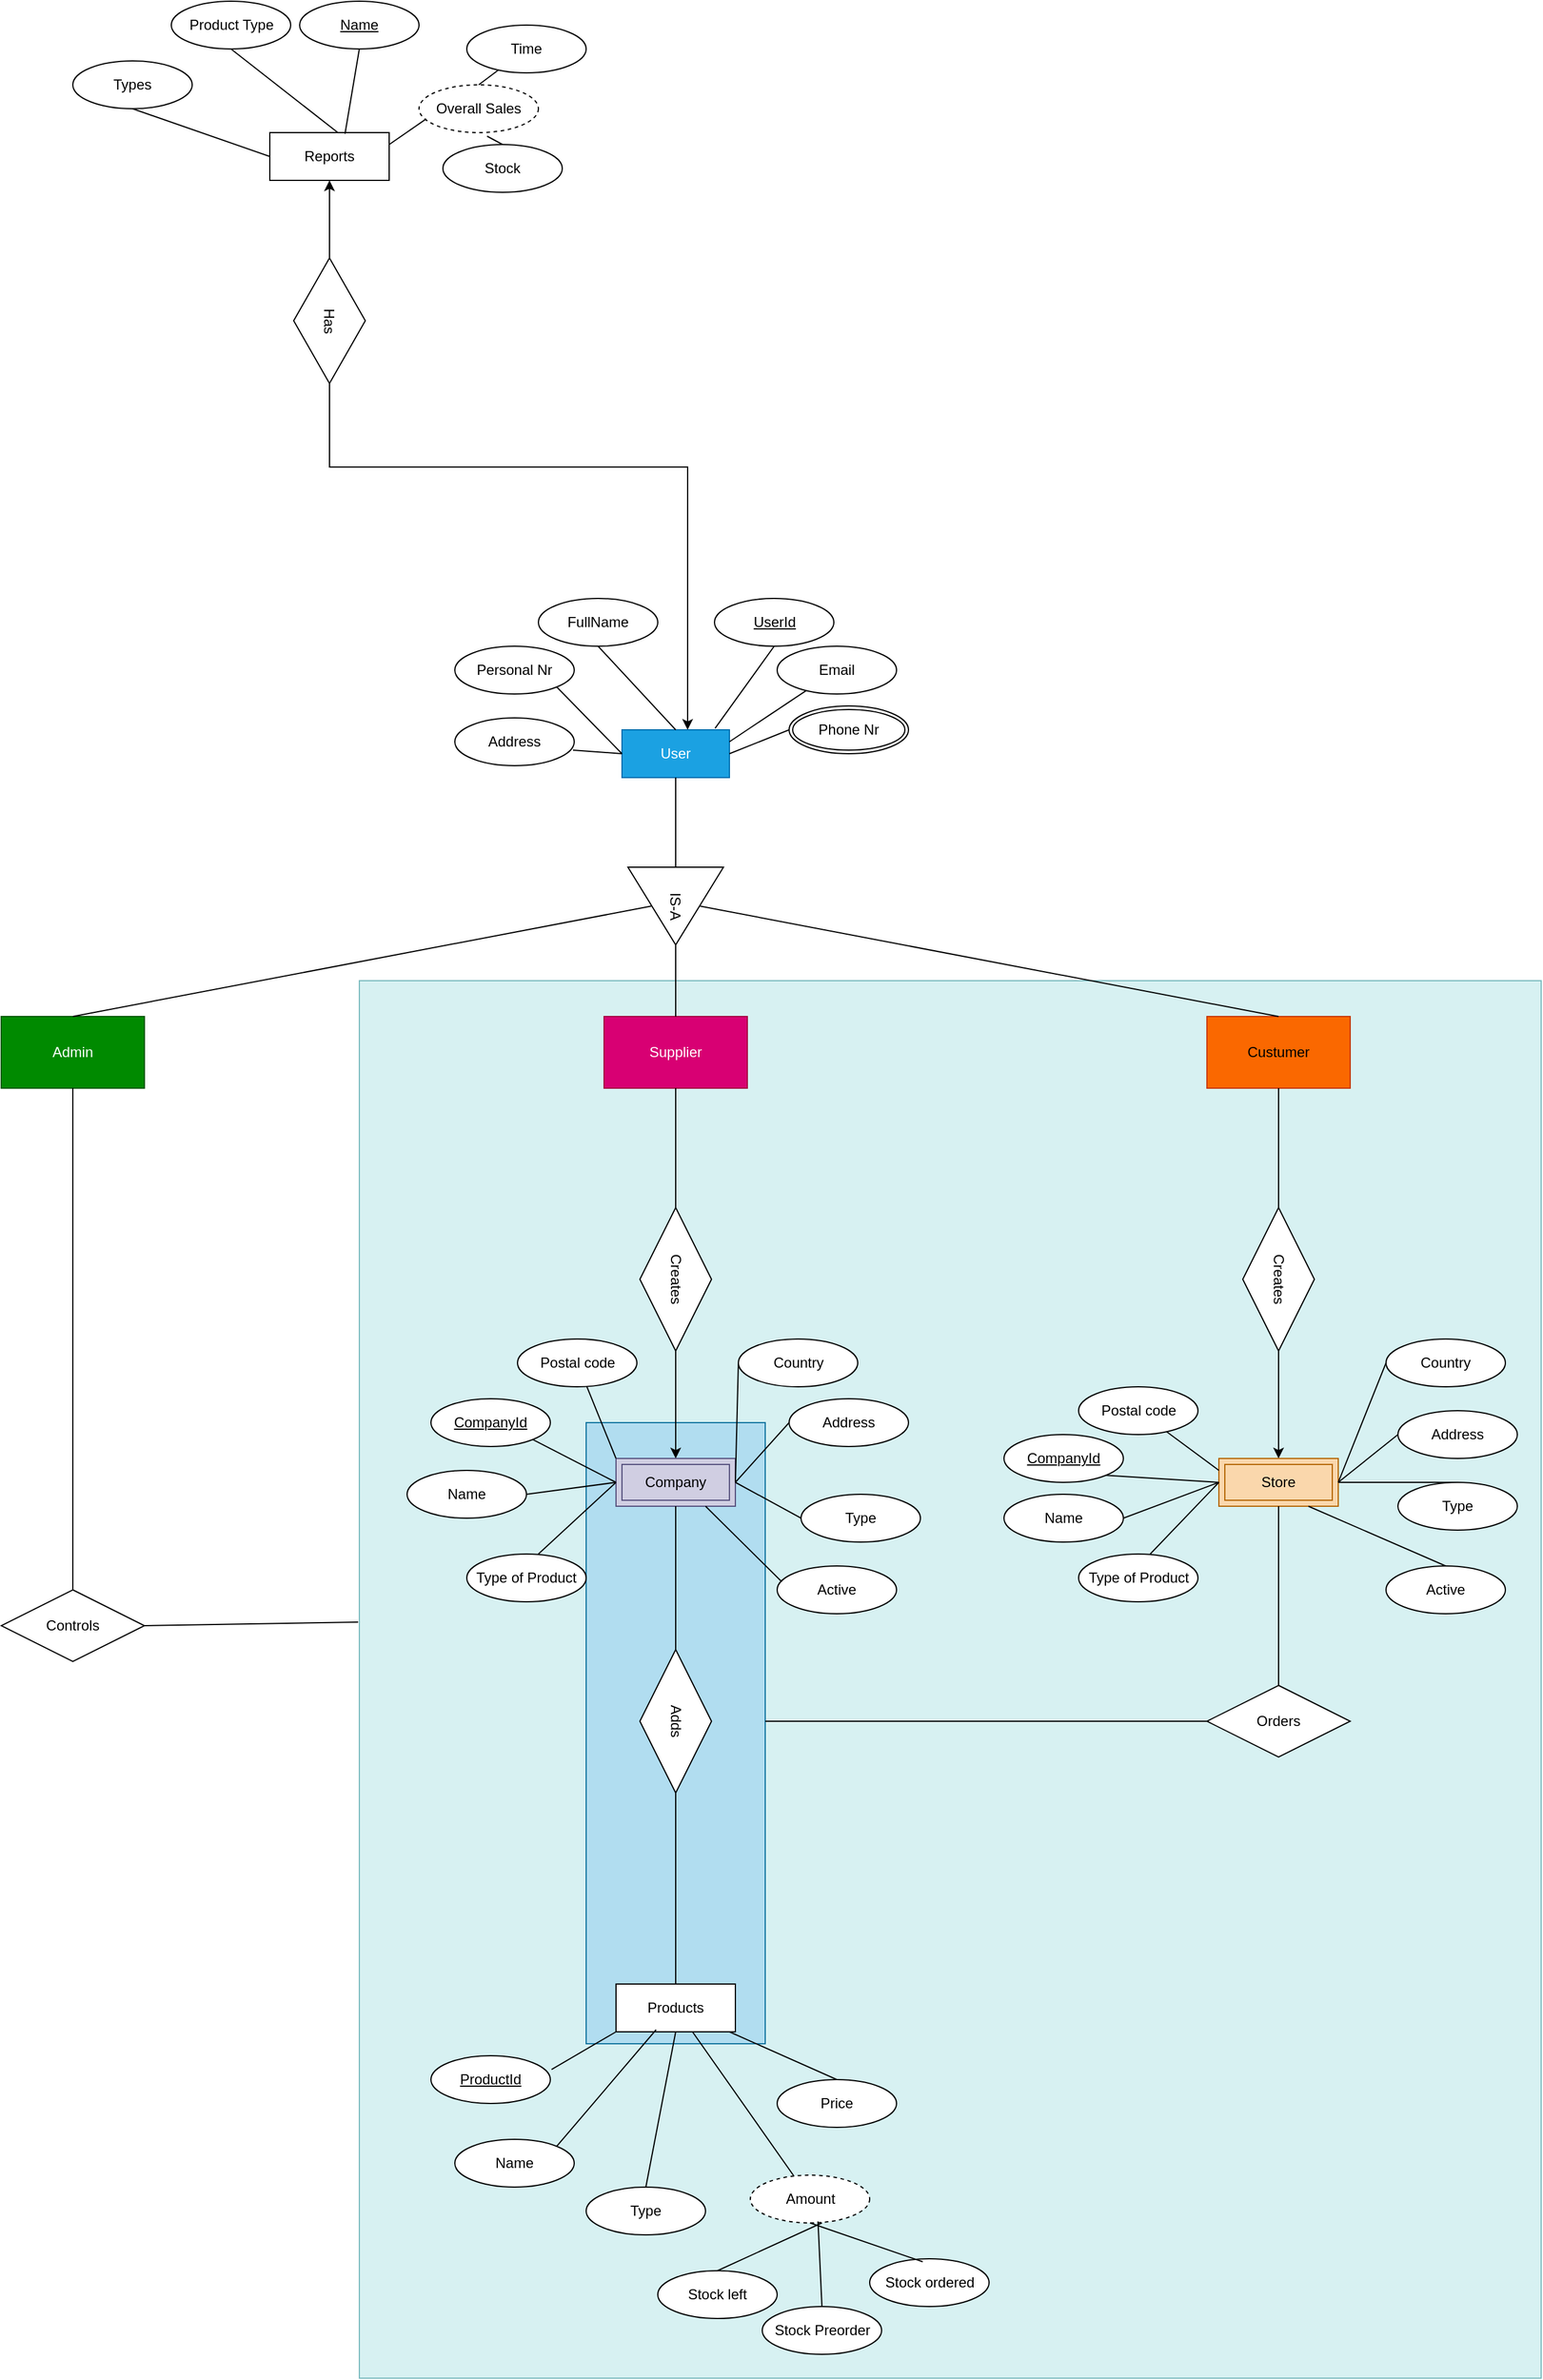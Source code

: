<mxfile version="22.0.4" type="device">
  <diagram name="Page-1" id="gkvECLHzkDA0Osc9fUNR">
    <mxGraphModel dx="3815" dy="3008" grid="1" gridSize="10" guides="1" tooltips="1" connect="1" arrows="1" fold="1" page="1" pageScale="1" pageWidth="850" pageHeight="1100" math="0" shadow="0">
      <root>
        <mxCell id="0" />
        <mxCell id="1" parent="0" />
        <mxCell id="TotqGo9eTT_ibzo0r7ut-144" value="" style="rounded=0;whiteSpace=wrap;html=1;fillColor=#b0e3e6;strokeColor=#0e8088;opacity=50;" vertex="1" parent="1">
          <mxGeometry x="140" y="590" width="990" height="1170" as="geometry" />
        </mxCell>
        <mxCell id="TotqGo9eTT_ibzo0r7ut-122" value="" style="rounded=0;whiteSpace=wrap;html=1;fillColor=#b1ddf0;strokeColor=#10739e;" vertex="1" parent="1">
          <mxGeometry x="330" y="960" width="150" height="520" as="geometry" />
        </mxCell>
        <mxCell id="TotqGo9eTT_ibzo0r7ut-2" value="User" style="rounded=0;whiteSpace=wrap;html=1;fillColor=#1ba1e2;strokeColor=#006EAF;fontColor=#ffffff;" vertex="1" parent="1">
          <mxGeometry x="360" y="380" width="90" height="40" as="geometry" />
        </mxCell>
        <mxCell id="TotqGo9eTT_ibzo0r7ut-3" value="IS-A" style="triangle;whiteSpace=wrap;html=1;rotation=90;" vertex="1" parent="1">
          <mxGeometry x="372.5" y="487.5" width="65" height="80" as="geometry" />
        </mxCell>
        <mxCell id="TotqGo9eTT_ibzo0r7ut-4" value="" style="endArrow=none;html=1;rounded=0;entryX=0.5;entryY=1;entryDx=0;entryDy=0;exitX=0;exitY=0.5;exitDx=0;exitDy=0;" edge="1" parent="1" source="TotqGo9eTT_ibzo0r7ut-3" target="TotqGo9eTT_ibzo0r7ut-2">
          <mxGeometry width="50" height="50" relative="1" as="geometry">
            <mxPoint x="110" y="640" as="sourcePoint" />
            <mxPoint x="160" y="590" as="targetPoint" />
          </mxGeometry>
        </mxCell>
        <mxCell id="TotqGo9eTT_ibzo0r7ut-5" value="Admin" style="rounded=0;whiteSpace=wrap;html=1;fillColor=#008a00;strokeColor=#005700;fontColor=#ffffff;" vertex="1" parent="1">
          <mxGeometry x="-160" y="620" width="120" height="60" as="geometry" />
        </mxCell>
        <mxCell id="TotqGo9eTT_ibzo0r7ut-7" value="Custumer" style="rounded=0;whiteSpace=wrap;html=1;fillColor=#fa6800;fontColor=#000000;strokeColor=#C73500;" vertex="1" parent="1">
          <mxGeometry x="850" y="620" width="120" height="60" as="geometry" />
        </mxCell>
        <mxCell id="TotqGo9eTT_ibzo0r7ut-8" value="Supplier" style="rounded=0;whiteSpace=wrap;html=1;fillColor=#d80073;fontColor=#ffffff;strokeColor=#A50040;" vertex="1" parent="1">
          <mxGeometry x="345" y="620" width="120" height="60" as="geometry" />
        </mxCell>
        <mxCell id="TotqGo9eTT_ibzo0r7ut-9" value="" style="endArrow=none;html=1;rounded=0;entryX=0.5;entryY=0;entryDx=0;entryDy=0;exitX=0.5;exitY=0;exitDx=0;exitDy=0;" edge="1" parent="1" source="TotqGo9eTT_ibzo0r7ut-3" target="TotqGo9eTT_ibzo0r7ut-7">
          <mxGeometry width="50" height="50" relative="1" as="geometry">
            <mxPoint x="415" y="505" as="sourcePoint" />
            <mxPoint x="415" y="430" as="targetPoint" />
          </mxGeometry>
        </mxCell>
        <mxCell id="TotqGo9eTT_ibzo0r7ut-10" value="" style="endArrow=none;html=1;rounded=0;entryX=1;entryY=0.5;entryDx=0;entryDy=0;exitX=0.5;exitY=0;exitDx=0;exitDy=0;" edge="1" parent="1" source="TotqGo9eTT_ibzo0r7ut-8" target="TotqGo9eTT_ibzo0r7ut-3">
          <mxGeometry width="50" height="50" relative="1" as="geometry">
            <mxPoint x="425" y="515" as="sourcePoint" />
            <mxPoint x="425" y="440" as="targetPoint" />
          </mxGeometry>
        </mxCell>
        <mxCell id="TotqGo9eTT_ibzo0r7ut-11" value="" style="endArrow=none;html=1;rounded=0;entryX=0.5;entryY=0;entryDx=0;entryDy=0;exitX=0.5;exitY=1;exitDx=0;exitDy=0;" edge="1" parent="1" source="TotqGo9eTT_ibzo0r7ut-3" target="TotqGo9eTT_ibzo0r7ut-5">
          <mxGeometry width="50" height="50" relative="1" as="geometry">
            <mxPoint x="435" y="525" as="sourcePoint" />
            <mxPoint x="435" y="450" as="targetPoint" />
          </mxGeometry>
        </mxCell>
        <mxCell id="TotqGo9eTT_ibzo0r7ut-17" value="FullName" style="ellipse;whiteSpace=wrap;html=1;align=center;" vertex="1" parent="1">
          <mxGeometry x="290" y="270" width="100" height="40" as="geometry" />
        </mxCell>
        <mxCell id="TotqGo9eTT_ibzo0r7ut-18" value="UserId" style="ellipse;whiteSpace=wrap;html=1;align=center;fontStyle=4;" vertex="1" parent="1">
          <mxGeometry x="437.5" y="270" width="100" height="40" as="geometry" />
        </mxCell>
        <mxCell id="TotqGo9eTT_ibzo0r7ut-19" value="Email" style="ellipse;whiteSpace=wrap;html=1;align=center;" vertex="1" parent="1">
          <mxGeometry x="490" y="310" width="100" height="40" as="geometry" />
        </mxCell>
        <mxCell id="TotqGo9eTT_ibzo0r7ut-20" value="Personal Nr" style="ellipse;whiteSpace=wrap;html=1;align=center;" vertex="1" parent="1">
          <mxGeometry x="220" y="310" width="100" height="40" as="geometry" />
        </mxCell>
        <mxCell id="TotqGo9eTT_ibzo0r7ut-23" value="Address" style="ellipse;whiteSpace=wrap;html=1;align=center;" vertex="1" parent="1">
          <mxGeometry x="220" y="370" width="100" height="40" as="geometry" />
        </mxCell>
        <mxCell id="TotqGo9eTT_ibzo0r7ut-24" value="" style="endArrow=none;html=1;rounded=0;exitX=0.5;exitY=1;exitDx=0;exitDy=0;entryX=0.867;entryY=-0.033;entryDx=0;entryDy=0;entryPerimeter=0;" edge="1" parent="1" source="TotqGo9eTT_ibzo0r7ut-18" target="TotqGo9eTT_ibzo0r7ut-2">
          <mxGeometry width="50" height="50" relative="1" as="geometry">
            <mxPoint x="435" y="538" as="sourcePoint" />
            <mxPoint x="700" y="630" as="targetPoint" />
          </mxGeometry>
        </mxCell>
        <mxCell id="TotqGo9eTT_ibzo0r7ut-28" value="" style="endArrow=none;html=1;rounded=0;exitX=0.5;exitY=1;exitDx=0;exitDy=0;entryX=0.5;entryY=0;entryDx=0;entryDy=0;" edge="1" parent="1" source="TotqGo9eTT_ibzo0r7ut-17" target="TotqGo9eTT_ibzo0r7ut-2">
          <mxGeometry width="50" height="50" relative="1" as="geometry">
            <mxPoint x="420" y="230" as="sourcePoint" />
            <mxPoint x="420" y="390" as="targetPoint" />
          </mxGeometry>
        </mxCell>
        <mxCell id="TotqGo9eTT_ibzo0r7ut-30" value="" style="endArrow=none;html=1;rounded=0;exitX=0;exitY=0.5;exitDx=0;exitDy=0;" edge="1" parent="1" source="TotqGo9eTT_ibzo0r7ut-34">
          <mxGeometry width="50" height="50" relative="1" as="geometry">
            <mxPoint x="530" y="310" as="sourcePoint" />
            <mxPoint x="450" y="400" as="targetPoint" />
          </mxGeometry>
        </mxCell>
        <mxCell id="TotqGo9eTT_ibzo0r7ut-31" value="" style="endArrow=none;html=1;rounded=0;entryX=1;entryY=0.25;entryDx=0;entryDy=0;" edge="1" parent="1" source="TotqGo9eTT_ibzo0r7ut-19" target="TotqGo9eTT_ibzo0r7ut-2">
          <mxGeometry width="50" height="50" relative="1" as="geometry">
            <mxPoint x="450" y="260" as="sourcePoint" />
            <mxPoint x="440" y="320" as="targetPoint" />
          </mxGeometry>
        </mxCell>
        <mxCell id="TotqGo9eTT_ibzo0r7ut-32" value="" style="endArrow=none;html=1;rounded=0;entryX=0;entryY=0.5;entryDx=0;entryDy=0;exitX=0.99;exitY=0.675;exitDx=0;exitDy=0;exitPerimeter=0;" edge="1" parent="1" source="TotqGo9eTT_ibzo0r7ut-23" target="TotqGo9eTT_ibzo0r7ut-2">
          <mxGeometry width="50" height="50" relative="1" as="geometry">
            <mxPoint x="280" y="400" as="sourcePoint" />
            <mxPoint x="415" y="390" as="targetPoint" />
          </mxGeometry>
        </mxCell>
        <mxCell id="TotqGo9eTT_ibzo0r7ut-33" value="" style="endArrow=none;html=1;rounded=0;exitX=1;exitY=1;exitDx=0;exitDy=0;" edge="1" parent="1" source="TotqGo9eTT_ibzo0r7ut-20">
          <mxGeometry width="50" height="50" relative="1" as="geometry">
            <mxPoint x="280" y="250" as="sourcePoint" />
            <mxPoint x="360" y="400" as="targetPoint" />
          </mxGeometry>
        </mxCell>
        <mxCell id="TotqGo9eTT_ibzo0r7ut-34" value="Phone Nr" style="ellipse;shape=doubleEllipse;margin=3;whiteSpace=wrap;html=1;align=center;" vertex="1" parent="1">
          <mxGeometry x="500" y="360" width="100" height="40" as="geometry" />
        </mxCell>
        <mxCell id="TotqGo9eTT_ibzo0r7ut-50" style="edgeStyle=orthogonalEdgeStyle;rounded=0;orthogonalLoop=1;jettySize=auto;html=1;exitX=1;exitY=0.5;exitDx=0;exitDy=0;entryX=0.5;entryY=0;entryDx=0;entryDy=0;" edge="1" parent="1" source="TotqGo9eTT_ibzo0r7ut-41" target="TotqGo9eTT_ibzo0r7ut-47">
          <mxGeometry relative="1" as="geometry" />
        </mxCell>
        <mxCell id="TotqGo9eTT_ibzo0r7ut-41" value="Creates" style="shape=rhombus;perimeter=rhombusPerimeter;whiteSpace=wrap;html=1;align=center;rotation=90;" vertex="1" parent="1">
          <mxGeometry x="345" y="810" width="120" height="60" as="geometry" />
        </mxCell>
        <mxCell id="TotqGo9eTT_ibzo0r7ut-51" style="edgeStyle=orthogonalEdgeStyle;rounded=0;orthogonalLoop=1;jettySize=auto;html=1;exitX=1;exitY=0.5;exitDx=0;exitDy=0;entryX=0.5;entryY=0;entryDx=0;entryDy=0;" edge="1" parent="1" source="TotqGo9eTT_ibzo0r7ut-42" target="TotqGo9eTT_ibzo0r7ut-48">
          <mxGeometry relative="1" as="geometry" />
        </mxCell>
        <mxCell id="TotqGo9eTT_ibzo0r7ut-42" value="Creates" style="shape=rhombus;perimeter=rhombusPerimeter;whiteSpace=wrap;html=1;align=center;rotation=90;" vertex="1" parent="1">
          <mxGeometry x="850" y="810" width="120" height="60" as="geometry" />
        </mxCell>
        <mxCell id="TotqGo9eTT_ibzo0r7ut-43" value="" style="endArrow=none;html=1;rounded=0;entryX=0;entryY=0.5;entryDx=0;entryDy=0;exitX=0.5;exitY=1;exitDx=0;exitDy=0;" edge="1" parent="1" source="TotqGo9eTT_ibzo0r7ut-7" target="TotqGo9eTT_ibzo0r7ut-42">
          <mxGeometry width="50" height="50" relative="1" as="geometry">
            <mxPoint x="615" y="538" as="sourcePoint" />
            <mxPoint x="350" y="630" as="targetPoint" />
          </mxGeometry>
        </mxCell>
        <mxCell id="TotqGo9eTT_ibzo0r7ut-44" value="" style="endArrow=none;html=1;rounded=0;exitX=0.5;exitY=1;exitDx=0;exitDy=0;" edge="1" parent="1" source="TotqGo9eTT_ibzo0r7ut-8" target="TotqGo9eTT_ibzo0r7ut-41">
          <mxGeometry width="50" height="50" relative="1" as="geometry">
            <mxPoint x="405" y="548" as="sourcePoint" />
            <mxPoint x="140" y="640" as="targetPoint" />
          </mxGeometry>
        </mxCell>
        <mxCell id="TotqGo9eTT_ibzo0r7ut-47" value="Company" style="shape=ext;margin=3;double=1;whiteSpace=wrap;html=1;align=center;fillColor=#d0cee2;strokeColor=#56517e;" vertex="1" parent="1">
          <mxGeometry x="355" y="990" width="100" height="40" as="geometry" />
        </mxCell>
        <mxCell id="TotqGo9eTT_ibzo0r7ut-48" value="Store" style="shape=ext;margin=3;double=1;whiteSpace=wrap;html=1;align=center;fillColor=#fad7ac;strokeColor=#b46504;" vertex="1" parent="1">
          <mxGeometry x="860" y="990" width="100" height="40" as="geometry" />
        </mxCell>
        <mxCell id="TotqGo9eTT_ibzo0r7ut-52" value="CompanyId" style="ellipse;whiteSpace=wrap;html=1;align=center;fontStyle=4;" vertex="1" parent="1">
          <mxGeometry x="200" y="940" width="100" height="40" as="geometry" />
        </mxCell>
        <mxCell id="TotqGo9eTT_ibzo0r7ut-53" value="" style="endArrow=none;html=1;rounded=0;entryX=1;entryY=1;entryDx=0;entryDy=0;exitX=0;exitY=0.5;exitDx=0;exitDy=0;" edge="1" parent="1" source="TotqGo9eTT_ibzo0r7ut-47" target="TotqGo9eTT_ibzo0r7ut-52">
          <mxGeometry width="50" height="50" relative="1" as="geometry">
            <mxPoint x="260" y="1020" as="sourcePoint" />
            <mxPoint x="310" y="970" as="targetPoint" />
          </mxGeometry>
        </mxCell>
        <mxCell id="TotqGo9eTT_ibzo0r7ut-54" value="Name" style="ellipse;whiteSpace=wrap;html=1;align=center;" vertex="1" parent="1">
          <mxGeometry x="180" y="1000" width="100" height="40" as="geometry" />
        </mxCell>
        <mxCell id="TotqGo9eTT_ibzo0r7ut-55" value="Type of Product" style="ellipse;whiteSpace=wrap;html=1;align=center;" vertex="1" parent="1">
          <mxGeometry x="230" y="1070" width="100" height="40" as="geometry" />
        </mxCell>
        <mxCell id="TotqGo9eTT_ibzo0r7ut-56" value="Active" style="ellipse;whiteSpace=wrap;html=1;align=center;" vertex="1" parent="1">
          <mxGeometry x="490" y="1080" width="100" height="40" as="geometry" />
        </mxCell>
        <mxCell id="TotqGo9eTT_ibzo0r7ut-57" value="Type" style="ellipse;whiteSpace=wrap;html=1;align=center;" vertex="1" parent="1">
          <mxGeometry x="510" y="1020" width="100" height="40" as="geometry" />
        </mxCell>
        <mxCell id="TotqGo9eTT_ibzo0r7ut-58" value="Address" style="ellipse;whiteSpace=wrap;html=1;align=center;" vertex="1" parent="1">
          <mxGeometry x="500" y="940" width="100" height="40" as="geometry" />
        </mxCell>
        <mxCell id="TotqGo9eTT_ibzo0r7ut-59" value="Country" style="ellipse;whiteSpace=wrap;html=1;align=center;" vertex="1" parent="1">
          <mxGeometry x="457.5" y="890" width="100" height="40" as="geometry" />
        </mxCell>
        <mxCell id="TotqGo9eTT_ibzo0r7ut-60" value="Postal code" style="ellipse;whiteSpace=wrap;html=1;align=center;" vertex="1" parent="1">
          <mxGeometry x="272.5" y="890" width="100" height="40" as="geometry" />
        </mxCell>
        <mxCell id="TotqGo9eTT_ibzo0r7ut-61" value="" style="endArrow=none;html=1;rounded=0;exitX=0;exitY=0;exitDx=0;exitDy=0;" edge="1" parent="1" source="TotqGo9eTT_ibzo0r7ut-47" target="TotqGo9eTT_ibzo0r7ut-60">
          <mxGeometry width="50" height="50" relative="1" as="geometry">
            <mxPoint x="365" y="1020" as="sourcePoint" />
            <mxPoint x="295" y="984" as="targetPoint" />
          </mxGeometry>
        </mxCell>
        <mxCell id="TotqGo9eTT_ibzo0r7ut-62" value="" style="endArrow=none;html=1;rounded=0;exitX=0;exitY=0.5;exitDx=0;exitDy=0;entryX=1;entryY=0.5;entryDx=0;entryDy=0;" edge="1" parent="1" source="TotqGo9eTT_ibzo0r7ut-47" target="TotqGo9eTT_ibzo0r7ut-54">
          <mxGeometry width="50" height="50" relative="1" as="geometry">
            <mxPoint x="365" y="1000" as="sourcePoint" />
            <mxPoint x="340" y="940" as="targetPoint" />
          </mxGeometry>
        </mxCell>
        <mxCell id="TotqGo9eTT_ibzo0r7ut-63" value="" style="endArrow=none;html=1;rounded=0;exitX=0;exitY=0.5;exitDx=0;exitDy=0;entryX=0.6;entryY=0;entryDx=0;entryDy=0;entryPerimeter=0;" edge="1" parent="1" source="TotqGo9eTT_ibzo0r7ut-47" target="TotqGo9eTT_ibzo0r7ut-55">
          <mxGeometry width="50" height="50" relative="1" as="geometry">
            <mxPoint x="375" y="1010" as="sourcePoint" />
            <mxPoint x="350" y="950" as="targetPoint" />
          </mxGeometry>
        </mxCell>
        <mxCell id="TotqGo9eTT_ibzo0r7ut-64" value="" style="endArrow=none;html=1;rounded=0;exitX=0.75;exitY=1;exitDx=0;exitDy=0;entryX=0.039;entryY=0.331;entryDx=0;entryDy=0;entryPerimeter=0;" edge="1" parent="1" source="TotqGo9eTT_ibzo0r7ut-47" target="TotqGo9eTT_ibzo0r7ut-56">
          <mxGeometry width="50" height="50" relative="1" as="geometry">
            <mxPoint x="365" y="1020" as="sourcePoint" />
            <mxPoint x="310" y="1080" as="targetPoint" />
          </mxGeometry>
        </mxCell>
        <mxCell id="TotqGo9eTT_ibzo0r7ut-65" value="" style="endArrow=none;html=1;rounded=0;exitX=1;exitY=0.5;exitDx=0;exitDy=0;entryX=0;entryY=0.5;entryDx=0;entryDy=0;" edge="1" parent="1" source="TotqGo9eTT_ibzo0r7ut-47" target="TotqGo9eTT_ibzo0r7ut-57">
          <mxGeometry width="50" height="50" relative="1" as="geometry">
            <mxPoint x="415" y="1040" as="sourcePoint" />
            <mxPoint x="415" y="1090" as="targetPoint" />
          </mxGeometry>
        </mxCell>
        <mxCell id="TotqGo9eTT_ibzo0r7ut-66" value="" style="endArrow=none;html=1;rounded=0;exitX=1;exitY=0.5;exitDx=0;exitDy=0;entryX=0;entryY=0.5;entryDx=0;entryDy=0;" edge="1" parent="1" source="TotqGo9eTT_ibzo0r7ut-47" target="TotqGo9eTT_ibzo0r7ut-58">
          <mxGeometry width="50" height="50" relative="1" as="geometry">
            <mxPoint x="465" y="1020" as="sourcePoint" />
            <mxPoint x="525" y="1080" as="targetPoint" />
          </mxGeometry>
        </mxCell>
        <mxCell id="TotqGo9eTT_ibzo0r7ut-67" value="" style="endArrow=none;html=1;rounded=0;entryX=0;entryY=0.5;entryDx=0;entryDy=0;exitX=1;exitY=0.5;exitDx=0;exitDy=0;" edge="1" parent="1" source="TotqGo9eTT_ibzo0r7ut-47" target="TotqGo9eTT_ibzo0r7ut-59">
          <mxGeometry width="50" height="50" relative="1" as="geometry">
            <mxPoint x="460" y="1010" as="sourcePoint" />
            <mxPoint x="500" y="1030" as="targetPoint" />
          </mxGeometry>
        </mxCell>
        <mxCell id="TotqGo9eTT_ibzo0r7ut-71" value="CompanyId" style="ellipse;whiteSpace=wrap;html=1;align=center;fontStyle=4;" vertex="1" parent="1">
          <mxGeometry x="680" y="970" width="100" height="40" as="geometry" />
        </mxCell>
        <mxCell id="TotqGo9eTT_ibzo0r7ut-72" value="" style="endArrow=none;html=1;rounded=0;entryX=1;entryY=1;entryDx=0;entryDy=0;exitX=0;exitY=0.5;exitDx=0;exitDy=0;" edge="1" parent="1" source="TotqGo9eTT_ibzo0r7ut-48" target="TotqGo9eTT_ibzo0r7ut-71">
          <mxGeometry width="50" height="50" relative="1" as="geometry">
            <mxPoint x="825" y="1050" as="sourcePoint" />
            <mxPoint x="780" y="1010" as="targetPoint" />
          </mxGeometry>
        </mxCell>
        <mxCell id="TotqGo9eTT_ibzo0r7ut-73" value="Name" style="ellipse;whiteSpace=wrap;html=1;align=center;" vertex="1" parent="1">
          <mxGeometry x="680" y="1020" width="100" height="40" as="geometry" />
        </mxCell>
        <mxCell id="TotqGo9eTT_ibzo0r7ut-74" value="Type of Product" style="ellipse;whiteSpace=wrap;html=1;align=center;" vertex="1" parent="1">
          <mxGeometry x="742.5" y="1070" width="100" height="40" as="geometry" />
        </mxCell>
        <mxCell id="TotqGo9eTT_ibzo0r7ut-75" value="Active" style="ellipse;whiteSpace=wrap;html=1;align=center;" vertex="1" parent="1">
          <mxGeometry x="1000" y="1080" width="100" height="40" as="geometry" />
        </mxCell>
        <mxCell id="TotqGo9eTT_ibzo0r7ut-76" value="Type" style="ellipse;whiteSpace=wrap;html=1;align=center;" vertex="1" parent="1">
          <mxGeometry x="1010" y="1010" width="100" height="40" as="geometry" />
        </mxCell>
        <mxCell id="TotqGo9eTT_ibzo0r7ut-77" value="Address" style="ellipse;whiteSpace=wrap;html=1;align=center;" vertex="1" parent="1">
          <mxGeometry x="1010" y="950" width="100" height="40" as="geometry" />
        </mxCell>
        <mxCell id="TotqGo9eTT_ibzo0r7ut-78" value="Country" style="ellipse;whiteSpace=wrap;html=1;align=center;" vertex="1" parent="1">
          <mxGeometry x="1000" y="890" width="100" height="40" as="geometry" />
        </mxCell>
        <mxCell id="TotqGo9eTT_ibzo0r7ut-79" value="Postal code" style="ellipse;whiteSpace=wrap;html=1;align=center;" vertex="1" parent="1">
          <mxGeometry x="742.5" y="930" width="100" height="40" as="geometry" />
        </mxCell>
        <mxCell id="TotqGo9eTT_ibzo0r7ut-80" value="" style="endArrow=none;html=1;rounded=0;exitX=0;exitY=0.25;exitDx=0;exitDy=0;" edge="1" parent="1" source="TotqGo9eTT_ibzo0r7ut-48" target="TotqGo9eTT_ibzo0r7ut-79">
          <mxGeometry width="50" height="50" relative="1" as="geometry">
            <mxPoint x="825" y="1030" as="sourcePoint" />
            <mxPoint x="765" y="1024" as="targetPoint" />
          </mxGeometry>
        </mxCell>
        <mxCell id="TotqGo9eTT_ibzo0r7ut-81" value="" style="endArrow=none;html=1;rounded=0;exitX=0;exitY=0.5;exitDx=0;exitDy=0;entryX=1;entryY=0.5;entryDx=0;entryDy=0;" edge="1" parent="1" source="TotqGo9eTT_ibzo0r7ut-48" target="TotqGo9eTT_ibzo0r7ut-73">
          <mxGeometry width="50" height="50" relative="1" as="geometry">
            <mxPoint x="825" y="1050" as="sourcePoint" />
            <mxPoint x="810" y="980" as="targetPoint" />
          </mxGeometry>
        </mxCell>
        <mxCell id="TotqGo9eTT_ibzo0r7ut-82" value="" style="endArrow=none;html=1;rounded=0;entryX=0.6;entryY=0;entryDx=0;entryDy=0;entryPerimeter=0;exitX=0;exitY=0.5;exitDx=0;exitDy=0;" edge="1" parent="1" source="TotqGo9eTT_ibzo0r7ut-48" target="TotqGo9eTT_ibzo0r7ut-74">
          <mxGeometry width="50" height="50" relative="1" as="geometry">
            <mxPoint x="860" y="1010" as="sourcePoint" />
            <mxPoint x="820" y="990" as="targetPoint" />
          </mxGeometry>
        </mxCell>
        <mxCell id="TotqGo9eTT_ibzo0r7ut-83" value="" style="endArrow=none;html=1;rounded=0;exitX=0.75;exitY=1;exitDx=0;exitDy=0;entryX=0.5;entryY=0;entryDx=0;entryDy=0;" edge="1" parent="1" source="TotqGo9eTT_ibzo0r7ut-48" target="TotqGo9eTT_ibzo0r7ut-75">
          <mxGeometry width="50" height="50" relative="1" as="geometry">
            <mxPoint x="875" y="1070" as="sourcePoint" />
            <mxPoint x="780" y="1120" as="targetPoint" />
          </mxGeometry>
        </mxCell>
        <mxCell id="TotqGo9eTT_ibzo0r7ut-84" value="" style="endArrow=none;html=1;rounded=0;entryX=0.5;entryY=0;entryDx=0;entryDy=0;exitX=1;exitY=0.5;exitDx=0;exitDy=0;" edge="1" parent="1" source="TotqGo9eTT_ibzo0r7ut-48" target="TotqGo9eTT_ibzo0r7ut-76">
          <mxGeometry width="50" height="50" relative="1" as="geometry">
            <mxPoint x="960" y="1010" as="sourcePoint" />
            <mxPoint x="950" y="1090" as="targetPoint" />
          </mxGeometry>
        </mxCell>
        <mxCell id="TotqGo9eTT_ibzo0r7ut-85" value="" style="endArrow=none;html=1;rounded=0;exitX=1;exitY=0.5;exitDx=0;exitDy=0;entryX=0;entryY=0.5;entryDx=0;entryDy=0;" edge="1" parent="1" source="TotqGo9eTT_ibzo0r7ut-48" target="TotqGo9eTT_ibzo0r7ut-77">
          <mxGeometry width="50" height="50" relative="1" as="geometry">
            <mxPoint x="990" y="1010" as="sourcePoint" />
            <mxPoint x="1060" y="1080" as="targetPoint" />
          </mxGeometry>
        </mxCell>
        <mxCell id="TotqGo9eTT_ibzo0r7ut-86" value="" style="endArrow=none;html=1;rounded=0;entryX=0;entryY=0.5;entryDx=0;entryDy=0;exitX=1;exitY=0.5;exitDx=0;exitDy=0;" edge="1" parent="1" source="TotqGo9eTT_ibzo0r7ut-48" target="TotqGo9eTT_ibzo0r7ut-78">
          <mxGeometry width="50" height="50" relative="1" as="geometry">
            <mxPoint x="990" y="1010" as="sourcePoint" />
            <mxPoint x="1035" y="1030" as="targetPoint" />
          </mxGeometry>
        </mxCell>
        <mxCell id="TotqGo9eTT_ibzo0r7ut-94" style="edgeStyle=orthogonalEdgeStyle;rounded=0;orthogonalLoop=1;jettySize=auto;html=1;exitX=0;exitY=0.5;exitDx=0;exitDy=0;" edge="1" parent="1" source="TotqGo9eTT_ibzo0r7ut-87" target="TotqGo9eTT_ibzo0r7ut-89">
          <mxGeometry relative="1" as="geometry" />
        </mxCell>
        <mxCell id="TotqGo9eTT_ibzo0r7ut-87" value="Has" style="shape=rhombus;perimeter=rhombusPerimeter;whiteSpace=wrap;html=1;align=center;rotation=90;" vertex="1" parent="1">
          <mxGeometry x="62.5" y="7.5" width="105" height="60" as="geometry" />
        </mxCell>
        <mxCell id="TotqGo9eTT_ibzo0r7ut-89" value="Reports" style="whiteSpace=wrap;html=1;align=center;" vertex="1" parent="1">
          <mxGeometry x="65" y="-120" width="100" height="40" as="geometry" />
        </mxCell>
        <mxCell id="TotqGo9eTT_ibzo0r7ut-95" value="Types" style="ellipse;whiteSpace=wrap;html=1;align=center;" vertex="1" parent="1">
          <mxGeometry x="-100" y="-180" width="100" height="40" as="geometry" />
        </mxCell>
        <mxCell id="TotqGo9eTT_ibzo0r7ut-96" value="Product Type" style="ellipse;whiteSpace=wrap;html=1;align=center;" vertex="1" parent="1">
          <mxGeometry x="-17.5" y="-230" width="100" height="40" as="geometry" />
        </mxCell>
        <mxCell id="TotqGo9eTT_ibzo0r7ut-99" value="Name" style="ellipse;whiteSpace=wrap;html=1;align=center;fontStyle=4;" vertex="1" parent="1">
          <mxGeometry x="90" y="-230" width="100" height="40" as="geometry" />
        </mxCell>
        <mxCell id="TotqGo9eTT_ibzo0r7ut-100" value="Overall Sales" style="ellipse;whiteSpace=wrap;html=1;align=center;dashed=1;" vertex="1" parent="1">
          <mxGeometry x="190" y="-160" width="100" height="40" as="geometry" />
        </mxCell>
        <mxCell id="TotqGo9eTT_ibzo0r7ut-101" value="Time" style="ellipse;whiteSpace=wrap;html=1;align=center;" vertex="1" parent="1">
          <mxGeometry x="230" y="-210" width="100" height="40" as="geometry" />
        </mxCell>
        <mxCell id="TotqGo9eTT_ibzo0r7ut-102" value="Stock" style="ellipse;whiteSpace=wrap;html=1;align=center;" vertex="1" parent="1">
          <mxGeometry x="210" y="-110" width="100" height="40" as="geometry" />
        </mxCell>
        <mxCell id="TotqGo9eTT_ibzo0r7ut-103" value="" style="endArrow=none;html=1;rounded=0;exitX=0.5;exitY=0;exitDx=0;exitDy=0;" edge="1" parent="1" source="TotqGo9eTT_ibzo0r7ut-100" target="TotqGo9eTT_ibzo0r7ut-101">
          <mxGeometry width="50" height="50" relative="1" as="geometry">
            <mxPoint x="-190" y="-220" as="sourcePoint" />
            <mxPoint x="-140" y="-270" as="targetPoint" />
          </mxGeometry>
        </mxCell>
        <mxCell id="TotqGo9eTT_ibzo0r7ut-104" value="" style="endArrow=none;html=1;rounded=0;exitX=0.57;exitY=1.075;exitDx=0;exitDy=0;entryX=0.5;entryY=0;entryDx=0;entryDy=0;exitPerimeter=0;" edge="1" parent="1" source="TotqGo9eTT_ibzo0r7ut-100" target="TotqGo9eTT_ibzo0r7ut-102">
          <mxGeometry width="50" height="50" relative="1" as="geometry">
            <mxPoint x="320" y="-180" as="sourcePoint" />
            <mxPoint x="402" y="-207" as="targetPoint" />
          </mxGeometry>
        </mxCell>
        <mxCell id="TotqGo9eTT_ibzo0r7ut-105" value="" style="endArrow=none;html=1;rounded=0;entryX=0.5;entryY=1;entryDx=0;entryDy=0;exitX=0.63;exitY=0.025;exitDx=0;exitDy=0;exitPerimeter=0;" edge="1" parent="1" source="TotqGo9eTT_ibzo0r7ut-89" target="TotqGo9eTT_ibzo0r7ut-99">
          <mxGeometry width="50" height="50" relative="1" as="geometry">
            <mxPoint x="-60" y="-250" as="sourcePoint" />
            <mxPoint x="-10" y="-300" as="targetPoint" />
          </mxGeometry>
        </mxCell>
        <mxCell id="TotqGo9eTT_ibzo0r7ut-106" value="" style="endArrow=none;html=1;rounded=0;entryX=0.06;entryY=0.714;entryDx=0;entryDy=0;exitX=1;exitY=0.25;exitDx=0;exitDy=0;entryPerimeter=0;" edge="1" parent="1" source="TotqGo9eTT_ibzo0r7ut-89" target="TotqGo9eTT_ibzo0r7ut-100">
          <mxGeometry width="50" height="50" relative="1" as="geometry">
            <mxPoint x="160" y="-130" as="sourcePoint" />
            <mxPoint x="210" y="-180" as="targetPoint" />
          </mxGeometry>
        </mxCell>
        <mxCell id="TotqGo9eTT_ibzo0r7ut-107" value="" style="endArrow=none;html=1;rounded=0;entryX=0.5;entryY=1;entryDx=0;entryDy=0;exitX=0.57;exitY=0;exitDx=0;exitDy=0;exitPerimeter=0;" edge="1" parent="1" source="TotqGo9eTT_ibzo0r7ut-89" target="TotqGo9eTT_ibzo0r7ut-96">
          <mxGeometry width="50" height="50" relative="1" as="geometry">
            <mxPoint x="138" y="-109" as="sourcePoint" />
            <mxPoint x="190" y="-220" as="targetPoint" />
          </mxGeometry>
        </mxCell>
        <mxCell id="TotqGo9eTT_ibzo0r7ut-108" value="" style="endArrow=none;html=1;rounded=0;entryX=0;entryY=0.5;entryDx=0;entryDy=0;exitX=0.5;exitY=1;exitDx=0;exitDy=0;" edge="1" parent="1" source="TotqGo9eTT_ibzo0r7ut-95" target="TotqGo9eTT_ibzo0r7ut-89">
          <mxGeometry width="50" height="50" relative="1" as="geometry">
            <mxPoint x="-190" y="-150" as="sourcePoint" />
            <mxPoint x="-140" y="-200" as="targetPoint" />
          </mxGeometry>
        </mxCell>
        <mxCell id="TotqGo9eTT_ibzo0r7ut-109" value="Adds" style="shape=rhombus;perimeter=rhombusPerimeter;whiteSpace=wrap;html=1;align=center;rotation=90;" vertex="1" parent="1">
          <mxGeometry x="345" y="1180" width="120" height="60" as="geometry" />
        </mxCell>
        <mxCell id="TotqGo9eTT_ibzo0r7ut-110" value="Orders" style="shape=rhombus;perimeter=rhombusPerimeter;whiteSpace=wrap;html=1;align=center;rotation=0;" vertex="1" parent="1">
          <mxGeometry x="850" y="1180" width="120" height="60" as="geometry" />
        </mxCell>
        <mxCell id="TotqGo9eTT_ibzo0r7ut-111" value="" style="endArrow=none;html=1;rounded=0;exitX=0;exitY=0.5;exitDx=0;exitDy=0;entryX=0.5;entryY=1;entryDx=0;entryDy=0;" edge="1" parent="1" source="TotqGo9eTT_ibzo0r7ut-109" target="TotqGo9eTT_ibzo0r7ut-47">
          <mxGeometry width="50" height="50" relative="1" as="geometry">
            <mxPoint x="200" y="1240" as="sourcePoint" />
            <mxPoint x="400" y="1060" as="targetPoint" />
          </mxGeometry>
        </mxCell>
        <mxCell id="TotqGo9eTT_ibzo0r7ut-112" value="" style="endArrow=none;html=1;rounded=0;exitX=0.5;exitY=0;exitDx=0;exitDy=0;" edge="1" parent="1" source="TotqGo9eTT_ibzo0r7ut-110" target="TotqGo9eTT_ibzo0r7ut-48">
          <mxGeometry width="50" height="50" relative="1" as="geometry">
            <mxPoint x="920" y="1140" as="sourcePoint" />
            <mxPoint x="849" y="1120" as="targetPoint" />
          </mxGeometry>
        </mxCell>
        <mxCell id="TotqGo9eTT_ibzo0r7ut-117" style="edgeStyle=orthogonalEdgeStyle;rounded=0;orthogonalLoop=1;jettySize=auto;html=1;exitX=1;exitY=0.5;exitDx=0;exitDy=0;entryX=0.611;entryY=0;entryDx=0;entryDy=0;entryPerimeter=0;" edge="1" parent="1" source="TotqGo9eTT_ibzo0r7ut-87" target="TotqGo9eTT_ibzo0r7ut-2">
          <mxGeometry relative="1" as="geometry">
            <Array as="points">
              <mxPoint x="115" y="160" />
              <mxPoint x="415" y="160" />
            </Array>
          </mxGeometry>
        </mxCell>
        <mxCell id="TotqGo9eTT_ibzo0r7ut-118" value="Products" style="whiteSpace=wrap;html=1;align=center;" vertex="1" parent="1">
          <mxGeometry x="355" y="1430" width="100" height="40" as="geometry" />
        </mxCell>
        <mxCell id="TotqGo9eTT_ibzo0r7ut-121" value="" style="endArrow=none;html=1;rounded=0;entryX=1;entryY=0.5;entryDx=0;entryDy=0;exitX=0.5;exitY=0;exitDx=0;exitDy=0;" edge="1" parent="1" source="TotqGo9eTT_ibzo0r7ut-118" target="TotqGo9eTT_ibzo0r7ut-109">
          <mxGeometry width="50" height="50" relative="1" as="geometry">
            <mxPoint x="210" y="1400" as="sourcePoint" />
            <mxPoint x="260" y="1350" as="targetPoint" />
          </mxGeometry>
        </mxCell>
        <mxCell id="TotqGo9eTT_ibzo0r7ut-123" value="" style="endArrow=none;html=1;rounded=0;entryX=0;entryY=0.5;entryDx=0;entryDy=0;" edge="1" parent="1" target="TotqGo9eTT_ibzo0r7ut-110">
          <mxGeometry width="50" height="50" relative="1" as="geometry">
            <mxPoint x="480" y="1210" as="sourcePoint" />
            <mxPoint x="640" y="1230" as="targetPoint" />
          </mxGeometry>
        </mxCell>
        <mxCell id="TotqGo9eTT_ibzo0r7ut-124" value="ProductId" style="ellipse;whiteSpace=wrap;html=1;align=center;fontStyle=4;" vertex="1" parent="1">
          <mxGeometry x="200" y="1490" width="100" height="40" as="geometry" />
        </mxCell>
        <mxCell id="TotqGo9eTT_ibzo0r7ut-125" value="" style="endArrow=none;html=1;rounded=0;entryX=0;entryY=1;entryDx=0;entryDy=0;exitX=1.01;exitY=0.289;exitDx=0;exitDy=0;exitPerimeter=0;" edge="1" parent="1" source="TotqGo9eTT_ibzo0r7ut-124" target="TotqGo9eTT_ibzo0r7ut-118">
          <mxGeometry width="50" height="50" relative="1" as="geometry">
            <mxPoint x="110" y="1430" as="sourcePoint" />
            <mxPoint x="160" y="1380" as="targetPoint" />
          </mxGeometry>
        </mxCell>
        <mxCell id="TotqGo9eTT_ibzo0r7ut-126" value="Name" style="ellipse;whiteSpace=wrap;html=1;align=center;" vertex="1" parent="1">
          <mxGeometry x="220" y="1560" width="100" height="40" as="geometry" />
        </mxCell>
        <mxCell id="TotqGo9eTT_ibzo0r7ut-127" value="Stock ordered" style="ellipse;whiteSpace=wrap;html=1;align=center;" vertex="1" parent="1">
          <mxGeometry x="567.5" y="1660" width="100" height="40" as="geometry" />
        </mxCell>
        <mxCell id="TotqGo9eTT_ibzo0r7ut-128" value="Stock left" style="ellipse;whiteSpace=wrap;html=1;align=center;" vertex="1" parent="1">
          <mxGeometry x="390" y="1670" width="100" height="40" as="geometry" />
        </mxCell>
        <mxCell id="TotqGo9eTT_ibzo0r7ut-129" value="Type" style="ellipse;whiteSpace=wrap;html=1;align=center;" vertex="1" parent="1">
          <mxGeometry x="330" y="1600" width="100" height="40" as="geometry" />
        </mxCell>
        <mxCell id="TotqGo9eTT_ibzo0r7ut-131" value="Price" style="ellipse;whiteSpace=wrap;html=1;align=center;" vertex="1" parent="1">
          <mxGeometry x="490" y="1510" width="100" height="40" as="geometry" />
        </mxCell>
        <mxCell id="TotqGo9eTT_ibzo0r7ut-134" value="Amount" style="ellipse;whiteSpace=wrap;html=1;align=center;dashed=1;" vertex="1" parent="1">
          <mxGeometry x="467.5" y="1590" width="100" height="40" as="geometry" />
        </mxCell>
        <mxCell id="TotqGo9eTT_ibzo0r7ut-135" value="Stock Preorder" style="ellipse;whiteSpace=wrap;html=1;align=center;" vertex="1" parent="1">
          <mxGeometry x="477.5" y="1700" width="100" height="40" as="geometry" />
        </mxCell>
        <mxCell id="TotqGo9eTT_ibzo0r7ut-137" value="" style="endArrow=none;html=1;rounded=0;entryX=0.6;entryY=1;entryDx=0;entryDy=0;exitX=0.5;exitY=0;exitDx=0;exitDy=0;entryPerimeter=0;" edge="1" parent="1" source="TotqGo9eTT_ibzo0r7ut-128" target="TotqGo9eTT_ibzo0r7ut-134">
          <mxGeometry width="50" height="50" relative="1" as="geometry">
            <mxPoint x="422.5" y="1670" as="sourcePoint" />
            <mxPoint x="517.5" y="1630" as="targetPoint" />
          </mxGeometry>
        </mxCell>
        <mxCell id="TotqGo9eTT_ibzo0r7ut-138" value="" style="endArrow=none;html=1;rounded=0;exitX=0.5;exitY=0;exitDx=0;exitDy=0;entryX=0.567;entryY=0.968;entryDx=0;entryDy=0;entryPerimeter=0;" edge="1" parent="1" source="TotqGo9eTT_ibzo0r7ut-135" target="TotqGo9eTT_ibzo0r7ut-134">
          <mxGeometry width="50" height="50" relative="1" as="geometry">
            <mxPoint x="432.5" y="1680" as="sourcePoint" />
            <mxPoint x="517.5" y="1628" as="targetPoint" />
          </mxGeometry>
        </mxCell>
        <mxCell id="TotqGo9eTT_ibzo0r7ut-139" value="" style="endArrow=none;html=1;rounded=0;exitX=0.444;exitY=0.063;exitDx=0;exitDy=0;exitPerimeter=0;entryX=0.5;entryY=1;entryDx=0;entryDy=0;" edge="1" parent="1" source="TotqGo9eTT_ibzo0r7ut-127" target="TotqGo9eTT_ibzo0r7ut-134">
          <mxGeometry width="50" height="50" relative="1" as="geometry">
            <mxPoint x="442.5" y="1690" as="sourcePoint" />
            <mxPoint x="527.5" y="1630" as="targetPoint" />
          </mxGeometry>
        </mxCell>
        <mxCell id="TotqGo9eTT_ibzo0r7ut-140" value="" style="endArrow=none;html=1;rounded=0;entryX=0.336;entryY=0.956;entryDx=0;entryDy=0;entryPerimeter=0;exitX=1;exitY=0;exitDx=0;exitDy=0;" edge="1" parent="1" source="TotqGo9eTT_ibzo0r7ut-126" target="TotqGo9eTT_ibzo0r7ut-118">
          <mxGeometry width="50" height="50" relative="1" as="geometry">
            <mxPoint x="70" y="1530" as="sourcePoint" />
            <mxPoint x="120" y="1480" as="targetPoint" />
          </mxGeometry>
        </mxCell>
        <mxCell id="TotqGo9eTT_ibzo0r7ut-141" value="" style="endArrow=none;html=1;rounded=0;exitX=0.5;exitY=0;exitDx=0;exitDy=0;" edge="1" parent="1" source="TotqGo9eTT_ibzo0r7ut-131" target="TotqGo9eTT_ibzo0r7ut-118">
          <mxGeometry width="50" height="50" relative="1" as="geometry">
            <mxPoint x="315" y="1576" as="sourcePoint" />
            <mxPoint x="399" y="1478" as="targetPoint" />
          </mxGeometry>
        </mxCell>
        <mxCell id="TotqGo9eTT_ibzo0r7ut-142" value="" style="endArrow=none;html=1;rounded=0;entryX=0.5;entryY=1;entryDx=0;entryDy=0;exitX=0.5;exitY=0;exitDx=0;exitDy=0;" edge="1" parent="1" source="TotqGo9eTT_ibzo0r7ut-129" target="TotqGo9eTT_ibzo0r7ut-118">
          <mxGeometry width="50" height="50" relative="1" as="geometry">
            <mxPoint x="373" y="1602" as="sourcePoint" />
            <mxPoint x="409" y="1488" as="targetPoint" />
          </mxGeometry>
        </mxCell>
        <mxCell id="TotqGo9eTT_ibzo0r7ut-143" value="" style="endArrow=none;html=1;rounded=0;" edge="1" parent="1" source="TotqGo9eTT_ibzo0r7ut-134" target="TotqGo9eTT_ibzo0r7ut-118">
          <mxGeometry width="50" height="50" relative="1" as="geometry">
            <mxPoint x="390" y="1610" as="sourcePoint" />
            <mxPoint x="415" y="1480" as="targetPoint" />
          </mxGeometry>
        </mxCell>
        <mxCell id="TotqGo9eTT_ibzo0r7ut-145" value="Controls" style="shape=rhombus;perimeter=rhombusPerimeter;whiteSpace=wrap;html=1;align=center;" vertex="1" parent="1">
          <mxGeometry x="-160" y="1100" width="120" height="60" as="geometry" />
        </mxCell>
        <mxCell id="TotqGo9eTT_ibzo0r7ut-146" value="" style="endArrow=none;html=1;rounded=0;entryX=-0.001;entryY=0.459;entryDx=0;entryDy=0;entryPerimeter=0;exitX=1;exitY=0.5;exitDx=0;exitDy=0;" edge="1" parent="1" source="TotqGo9eTT_ibzo0r7ut-145" target="TotqGo9eTT_ibzo0r7ut-144">
          <mxGeometry width="50" height="50" relative="1" as="geometry">
            <mxPoint x="-90" y="1100" as="sourcePoint" />
            <mxPoint x="-40" y="1050" as="targetPoint" />
          </mxGeometry>
        </mxCell>
        <mxCell id="TotqGo9eTT_ibzo0r7ut-147" value="" style="endArrow=none;html=1;rounded=0;exitX=0.5;exitY=0;exitDx=0;exitDy=0;" edge="1" parent="1" source="TotqGo9eTT_ibzo0r7ut-145" target="TotqGo9eTT_ibzo0r7ut-5">
          <mxGeometry width="50" height="50" relative="1" as="geometry">
            <mxPoint x="-60" y="1140" as="sourcePoint" />
            <mxPoint x="149" y="1137" as="targetPoint" />
          </mxGeometry>
        </mxCell>
      </root>
    </mxGraphModel>
  </diagram>
</mxfile>
